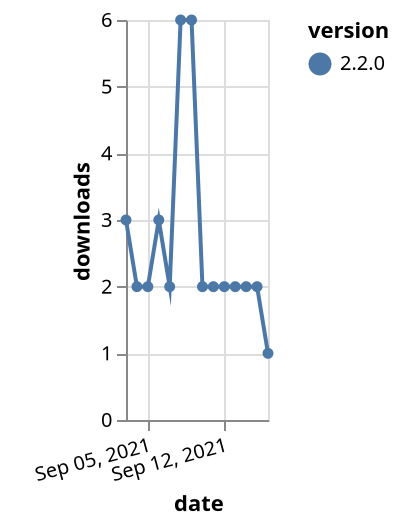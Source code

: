 {"$schema": "https://vega.github.io/schema/vega-lite/v5.json", "description": "A simple bar chart with embedded data.", "data": {"values": [{"date": "2021-09-03", "total": 2923, "delta": 3, "version": "2.2.0"}, {"date": "2021-09-04", "total": 2925, "delta": 2, "version": "2.2.0"}, {"date": "2021-09-05", "total": 2927, "delta": 2, "version": "2.2.0"}, {"date": "2021-09-06", "total": 2930, "delta": 3, "version": "2.2.0"}, {"date": "2021-09-07", "total": 2932, "delta": 2, "version": "2.2.0"}, {"date": "2021-09-08", "total": 2938, "delta": 6, "version": "2.2.0"}, {"date": "2021-09-09", "total": 2944, "delta": 6, "version": "2.2.0"}, {"date": "2021-09-10", "total": 2946, "delta": 2, "version": "2.2.0"}, {"date": "2021-09-11", "total": 2948, "delta": 2, "version": "2.2.0"}, {"date": "2021-09-12", "total": 2950, "delta": 2, "version": "2.2.0"}, {"date": "2021-09-13", "total": 2952, "delta": 2, "version": "2.2.0"}, {"date": "2021-09-14", "total": 2954, "delta": 2, "version": "2.2.0"}, {"date": "2021-09-15", "total": 2956, "delta": 2, "version": "2.2.0"}, {"date": "2021-09-16", "total": 2957, "delta": 1, "version": "2.2.0"}]}, "width": "container", "mark": {"type": "line", "point": {"filled": true}}, "encoding": {"x": {"field": "date", "type": "temporal", "timeUnit": "yearmonthdate", "title": "date", "axis": {"labelAngle": -15}}, "y": {"field": "delta", "type": "quantitative", "title": "downloads"}, "color": {"field": "version", "type": "nominal"}, "tooltip": {"field": "delta"}}}